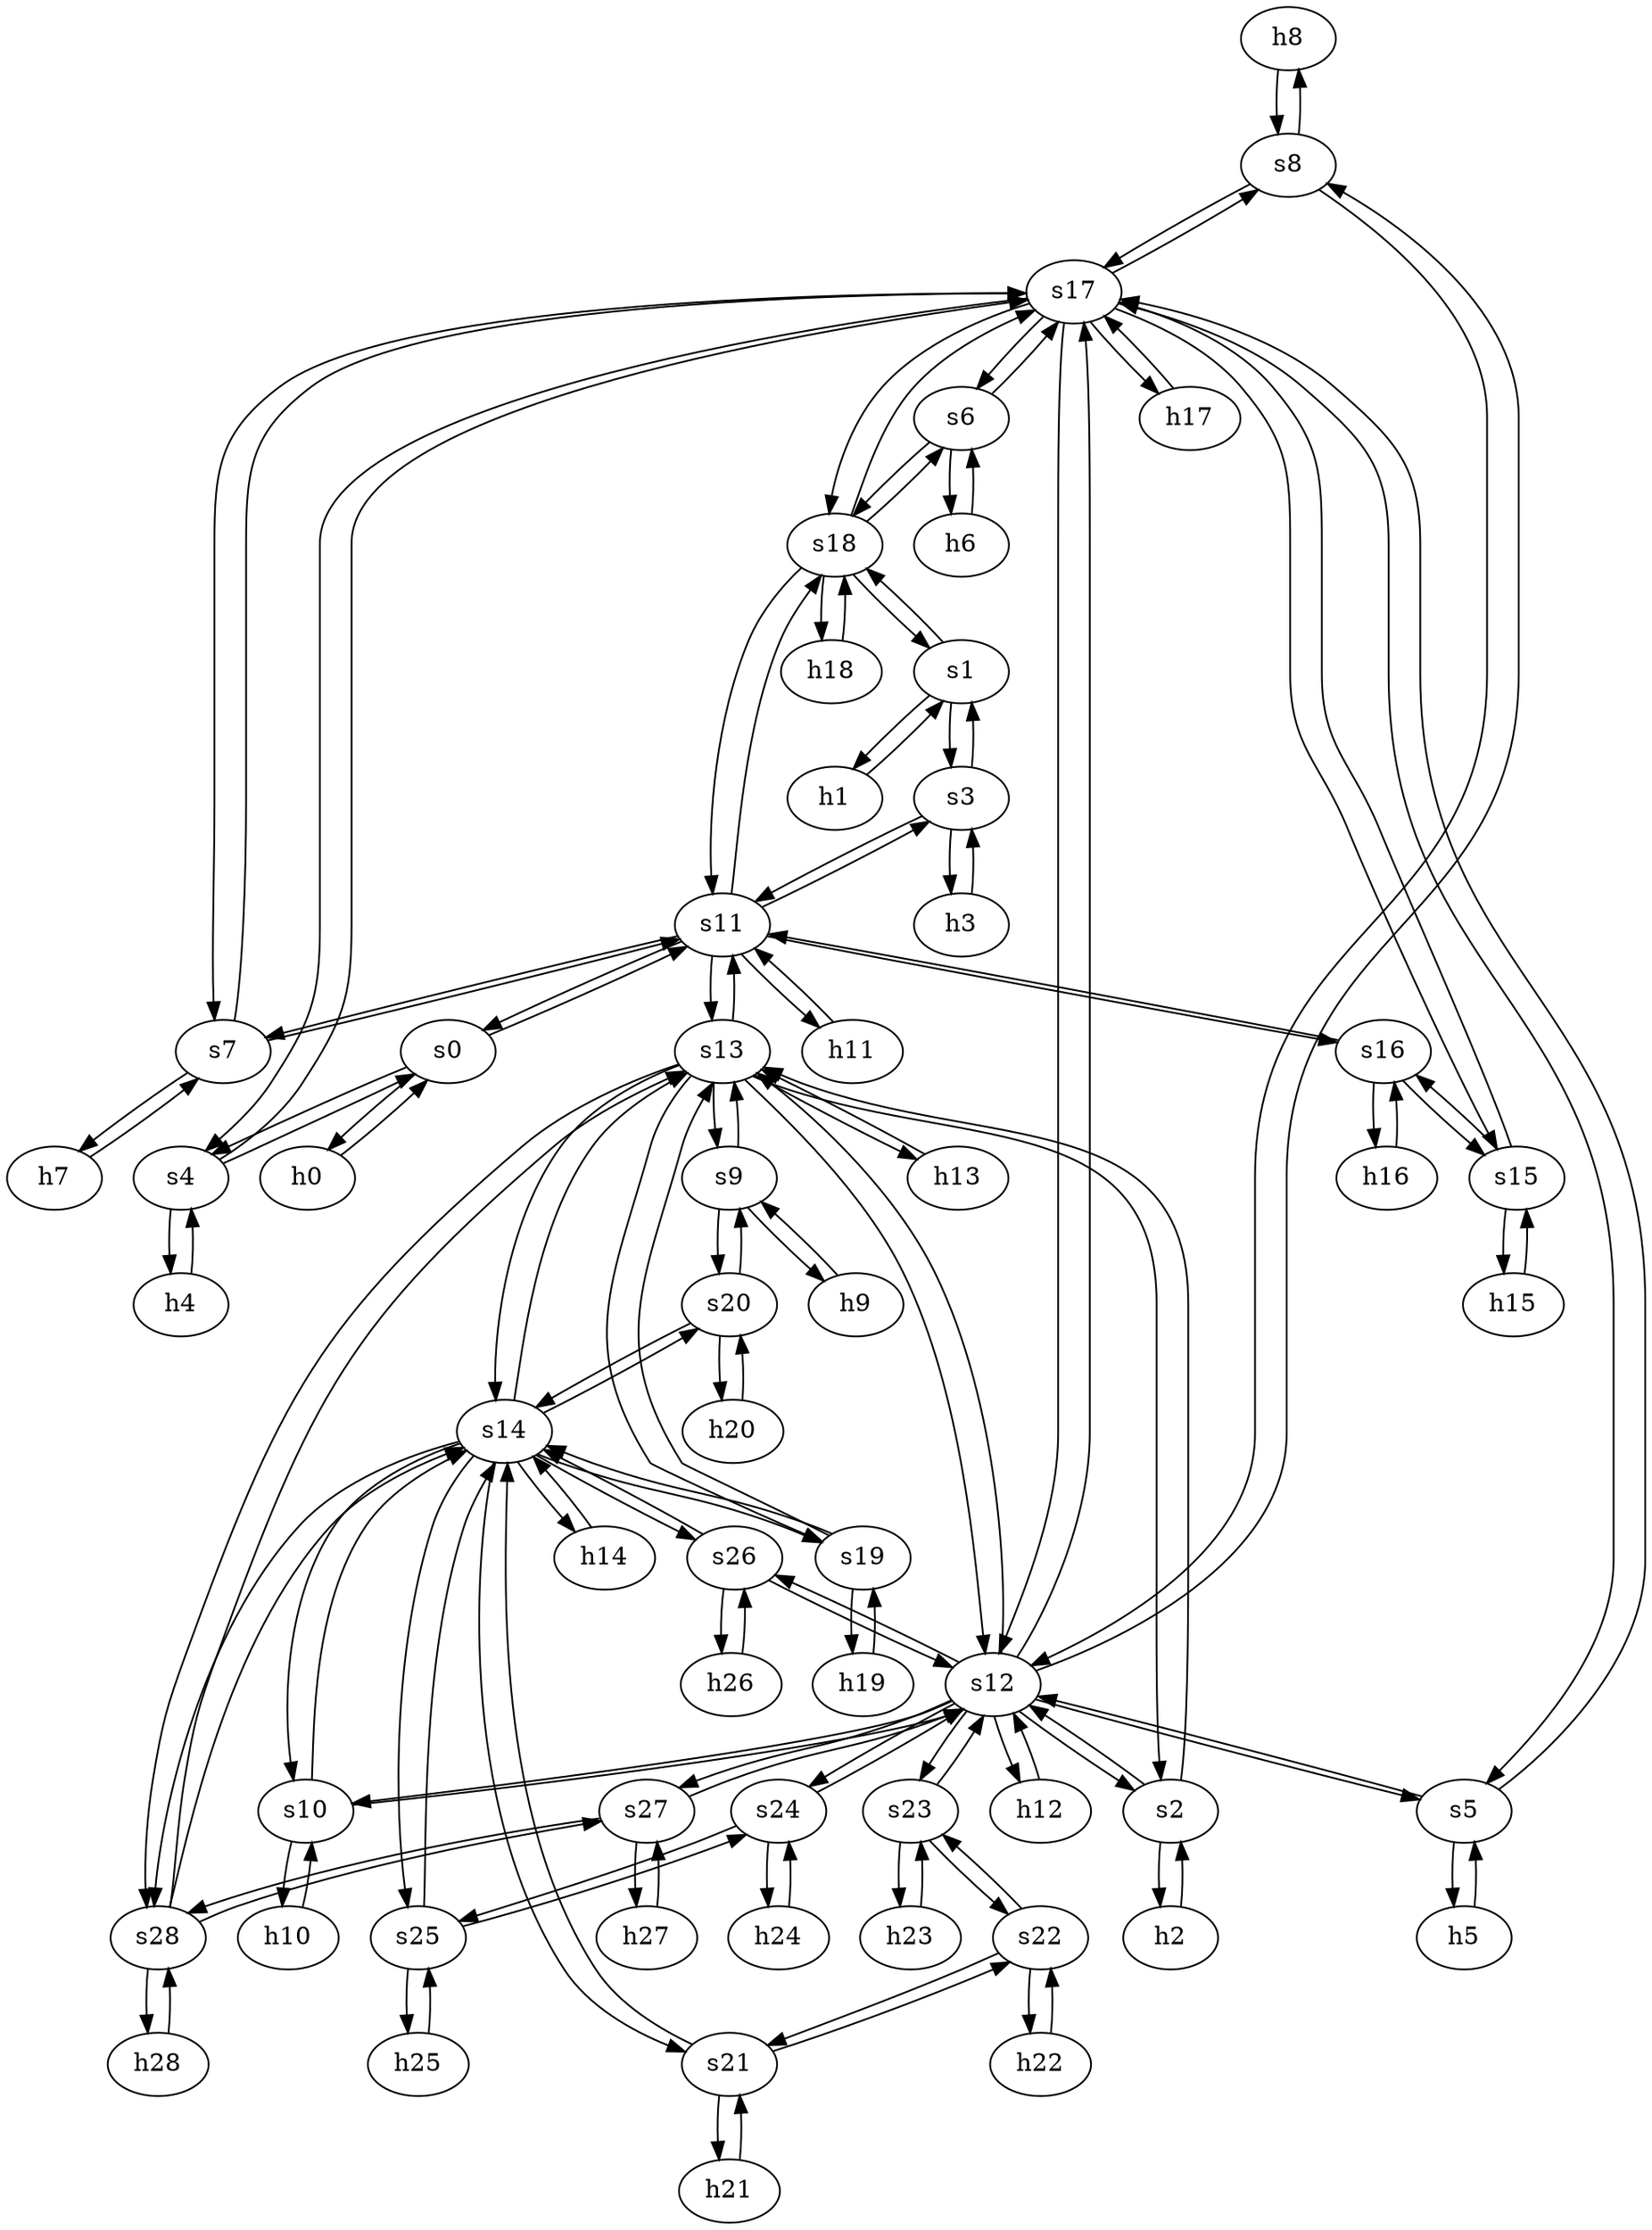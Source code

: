strict digraph "Janet Backbone" {
	h8	 [ip="111.0.8.8",
		mac="00:00:00:00:8:8",
		type=host];
	s8	 [id=8,
		type=switch];
	h8 -> s8	 [capacity="1Gbps",
		cost=1,
		dst_port=1,
		src_port=1];
	h9	 [ip="111.0.9.9",
		mac="00:00:00:00:9:9",
		type=host];
	s9	 [id=9,
		type=switch];
	h9 -> s9	 [capacity="1Gbps",
		cost=1,
		dst_port=1,
		src_port=1];
	h26	 [ip="111.0.26.26",
		mac="00:00:00:00:26:26",
		type=host];
	s26	 [id=26,
		type=switch];
	h26 -> s26	 [capacity="1Gbps",
		cost=1,
		dst_port=1,
		src_port=1];
	h2	 [ip="111.0.2.2",
		mac="00:00:00:00:2:2",
		type=host];
	s2	 [id=2,
		type=switch];
	h2 -> s2	 [capacity="1Gbps",
		cost=1,
		dst_port=1,
		src_port=1];
	h3	 [ip="111.0.3.3",
		mac="00:00:00:00:3:3",
		type=host];
	s3	 [id=3,
		type=switch];
	h3 -> s3	 [capacity="1Gbps",
		cost=1,
		dst_port=1,
		src_port=1];
	h0	 [ip="111.0.0.0",
		mac="00:00:00:00:0:0",
		type=host];
	s0	 [id=0,
		type=switch];
	h0 -> s0	 [capacity="1Gbps",
		cost=1,
		dst_port=1,
		src_port=1];
	h1	 [ip="111.0.1.1",
		mac="00:00:00:00:1:1",
		type=host];
	s1	 [id=1,
		type=switch];
	h1 -> s1	 [capacity="1Gbps",
		cost=1,
		dst_port=1,
		src_port=1];
	h6	 [ip="111.0.6.6",
		mac="00:00:00:00:6:6",
		type=host];
	s6	 [id=6,
		type=switch];
	h6 -> s6	 [capacity="1Gbps",
		cost=1,
		dst_port=1,
		src_port=1];
	h7	 [ip="111.0.7.7",
		mac="00:00:00:00:7:7",
		type=host];
	s7	 [id=7,
		type=switch];
	h7 -> s7	 [capacity="1Gbps",
		cost=1,
		dst_port=1,
		src_port=1];
	h4	 [ip="111.0.4.4",
		mac="00:00:00:00:4:4",
		type=host];
	s4	 [id=4,
		type=switch];
	h4 -> s4	 [capacity="1Gbps",
		cost=1,
		dst_port=1,
		src_port=1];
	h5	 [ip="111.0.5.5",
		mac="00:00:00:00:5:5",
		type=host];
	s5	 [id=5,
		type=switch];
	h5 -> s5	 [capacity="1Gbps",
		cost=1,
		dst_port=1,
		src_port=1];
	h23	 [ip="111.0.23.23",
		mac="00:00:00:00:23:23",
		type=host];
	s23	 [id=23,
		type=switch];
	h23 -> s23	 [capacity="1Gbps",
		cost=1,
		dst_port=1,
		src_port=1];
	h22	 [ip="111.0.22.22",
		mac="00:00:00:00:22:22",
		type=host];
	s22	 [id=22,
		type=switch];
	h22 -> s22	 [capacity="1Gbps",
		cost=1,
		dst_port=1,
		src_port=1];
	h21	 [ip="111.0.21.21",
		mac="00:00:00:00:21:21",
		type=host];
	s21	 [id=21,
		type=switch];
	h21 -> s21	 [capacity="1Gbps",
		cost=1,
		dst_port=1,
		src_port=1];
	s9 -> h9	 [capacity="1Gbps",
		cost=1,
		dst_port=1,
		src_port=1];
	s20	 [id=20,
		type=switch];
	s9 -> s20	 [capacity="1Gbps",
		cost=1,
		dst_port=2,
		src_port=2];
	s13	 [id=13,
		type=switch];
	s9 -> s13	 [capacity="1Gbps",
		cost=1,
		dst_port=3,
		src_port=3];
	s12	 [id=12,
		type=switch];
	s8 -> s12	 [capacity="1Gbps",
		cost=1,
		dst_port=4,
		src_port=3];
	s17	 [id=17,
		type=switch];
	s8 -> s17	 [capacity="1Gbps",
		cost=1,
		dst_port=6,
		src_port=2];
	s8 -> h8	 [capacity="1Gbps",
		cost=1,
		dst_port=1,
		src_port=1];
	h28	 [ip="111.0.28.28",
		mac="00:00:00:00:28:28",
		type=host];
	s28	 [id=28,
		type=switch];
	h28 -> s28	 [capacity="1Gbps",
		cost=1,
		dst_port=1,
		src_port=1];
	s11	 [id=11,
		type=switch];
	s3 -> s11	 [capacity="1Gbps",
		cost=1,
		dst_port=3,
		src_port=3];
	s3 -> h3	 [capacity="1Gbps",
		cost=1,
		dst_port=1,
		src_port=1];
	s3 -> s1	 [capacity="1Gbps",
		cost=1,
		dst_port=3,
		src_port=2];
	s2 -> s12	 [capacity="1Gbps",
		cost=1,
		dst_port=2,
		src_port=2];
	s2 -> h2	 [capacity="1Gbps",
		cost=1,
		dst_port=1,
		src_port=1];
	s2 -> s13	 [capacity="1Gbps",
		cost=1,
		dst_port=2,
		src_port=3];
	s1 -> s3	 [capacity="1Gbps",
		cost=1,
		dst_port=2,
		src_port=3];
	s1 -> h1	 [capacity="1Gbps",
		cost=1,
		dst_port=1,
		src_port=1];
	s18	 [id=18,
		type=switch];
	s1 -> s18	 [capacity="1Gbps",
		cost=1,
		dst_port=2,
		src_port=2];
	s0 -> s4	 [capacity="1Gbps",
		cost=1,
		dst_port=2,
		src_port=3];
	s0 -> s11	 [capacity="1Gbps",
		cost=1,
		dst_port=2,
		src_port=2];
	s0 -> h0	 [capacity="1Gbps",
		cost=1,
		dst_port=1,
		src_port=1];
	s7 -> h7	 [capacity="1Gbps",
		cost=1,
		dst_port=1,
		src_port=1];
	s7 -> s17	 [capacity="1Gbps",
		cost=1,
		dst_port=5,
		src_port=2];
	s7 -> s11	 [capacity="1Gbps",
		cost=1,
		dst_port=4,
		src_port=3];
	s6 -> s18	 [capacity="1Gbps",
		cost=1,
		dst_port=3,
		src_port=3];
	s6 -> h6	 [capacity="1Gbps",
		cost=1,
		dst_port=1,
		src_port=1];
	s6 -> s17	 [capacity="1Gbps",
		cost=1,
		dst_port=4,
		src_port=2];
	s5 -> s12	 [capacity="1Gbps",
		cost=1,
		dst_port=3,
		src_port=3];
	s5 -> h5	 [capacity="1Gbps",
		cost=1,
		dst_port=1,
		src_port=1];
	s5 -> s17	 [capacity="1Gbps",
		cost=1,
		dst_port=3,
		src_port=2];
	s4 -> s0	 [capacity="1Gbps",
		cost=1,
		dst_port=3,
		src_port=2];
	s4 -> h4	 [capacity="1Gbps",
		cost=1,
		dst_port=1,
		src_port=1];
	s4 -> s17	 [capacity="1Gbps",
		cost=1,
		dst_port=2,
		src_port=3];
	h20	 [ip="111.0.20.20",
		mac="00:00:00:00:20:20",
		type=host];
	h20 -> s20	 [capacity="1Gbps",
		cost=1,
		dst_port=1,
		src_port=1];
	s19	 [id=19,
		type=switch];
	s14	 [id=14,
		type=switch];
	s19 -> s14	 [capacity="1Gbps",
		cost=1,
		dst_port=4,
		src_port=3];
	h19	 [ip="111.0.19.19",
		mac="00:00:00:00:19:19",
		type=host];
	s19 -> h19	 [capacity="1Gbps",
		cost=1,
		dst_port=1,
		src_port=1];
	s19 -> s13	 [capacity="1Gbps",
		cost=1,
		dst_port=7,
		src_port=2];
	s18 -> s6	 [capacity="1Gbps",
		cost=1,
		dst_port=3,
		src_port=3];
	s18 -> s17	 [capacity="1Gbps",
		cost=1,
		dst_port=9,
		src_port=5];
	s18 -> s11	 [capacity="1Gbps",
		cost=1,
		dst_port=7,
		src_port=4];
	h18	 [ip="111.0.18.18",
		mac="00:00:00:00:18:18",
		type=host];
	s18 -> h18	 [capacity="1Gbps",
		cost=1,
		dst_port=1,
		src_port=1];
	s18 -> s1	 [capacity="1Gbps",
		cost=1,
		dst_port=2,
		src_port=2];
	s13 -> s12	 [capacity="1Gbps",
		cost=1,
		dst_port=6,
		src_port=5];
	s13 -> s14	 [capacity="1Gbps",
		cost=1,
		dst_port=3,
		src_port=6];
	s13 -> s19	 [capacity="1Gbps",
		cost=1,
		dst_port=2,
		src_port=7];
	s13 -> s9	 [capacity="1Gbps",
		cost=1,
		dst_port=3,
		src_port=3];
	h13	 [ip="111.0.13.13",
		mac="00:00:00:00:13:13",
		type=host];
	s13 -> h13	 [capacity="1Gbps",
		cost=1,
		dst_port=1,
		src_port=1];
	s13 -> s2	 [capacity="1Gbps",
		cost=1,
		dst_port=3,
		src_port=2];
	s13 -> s11	 [capacity="1Gbps",
		cost=1,
		dst_port=5,
		src_port=4];
	s13 -> s28	 [capacity="1Gbps",
		cost=1,
		dst_port=2,
		src_port=8];
	s12 -> s8	 [capacity="1Gbps",
		cost=1,
		dst_port=3,
		src_port=4];
	s10	 [id=10,
		type=switch];
	s12 -> s10	 [capacity="1Gbps",
		cost=1,
		dst_port=2,
		src_port=5];
	s12 -> s5	 [capacity="1Gbps",
		cost=1,
		dst_port=3,
		src_port=3];
	s12 -> s2	 [capacity="1Gbps",
		cost=1,
		dst_port=2,
		src_port=2];
	s24	 [id=24,
		type=switch];
	s12 -> s24	 [capacity="1Gbps",
		cost=1,
		dst_port=2,
		src_port=9];
	s12 -> s17	 [capacity="1Gbps",
		cost=1,
		dst_port=7,
		src_port=7];
	s12 -> s26	 [capacity="1Gbps",
		cost=1,
		dst_port=2,
		src_port=10];
	h12	 [ip="111.0.12.12",
		mac="00:00:00:00:12:12",
		type=host];
	s12 -> h12	 [capacity="1Gbps",
		cost=1,
		dst_port=1,
		src_port=1];
	s27	 [id=27,
		type=switch];
	s12 -> s27	 [capacity="1Gbps",
		cost=1,
		dst_port=2,
		src_port=11];
	s12 -> s13	 [capacity="1Gbps",
		cost=1,
		dst_port=5,
		src_port=6];
	s12 -> s23	 [capacity="1Gbps",
		cost=1,
		dst_port=2,
		src_port=8];
	s11 -> s3	 [capacity="1Gbps",
		cost=1,
		dst_port=3,
		src_port=3];
	s11 -> s7	 [capacity="1Gbps",
		cost=1,
		dst_port=3,
		src_port=4];
	s11 -> s0	 [capacity="1Gbps",
		cost=1,
		dst_port=2,
		src_port=2];
	s11 -> s18	 [capacity="1Gbps",
		cost=1,
		dst_port=4,
		src_port=7];
	h11	 [ip="111.0.11.11",
		mac="00:00:00:00:11:11",
		type=host];
	s11 -> h11	 [capacity="1Gbps",
		cost=1,
		dst_port=1,
		src_port=1];
	s16	 [id=16,
		type=switch];
	s11 -> s16	 [capacity="1Gbps",
		cost=1,
		dst_port=2,
		src_port=6];
	s11 -> s13	 [capacity="1Gbps",
		cost=1,
		dst_port=4,
		src_port=5];
	s10 -> s12	 [capacity="1Gbps",
		cost=1,
		dst_port=5,
		src_port=2];
	s10 -> s14	 [capacity="1Gbps",
		cost=1,
		dst_port=2,
		src_port=3];
	h10	 [ip="111.0.10.10",
		mac="00:00:00:00:10:10",
		type=host];
	s10 -> h10	 [capacity="1Gbps",
		cost=1,
		dst_port=1,
		src_port=1];
	s17 -> s12	 [capacity="1Gbps",
		cost=1,
		dst_port=7,
		src_port=7];
	s17 -> s7	 [capacity="1Gbps",
		cost=1,
		dst_port=2,
		src_port=5];
	s17 -> s8	 [capacity="1Gbps",
		cost=1,
		dst_port=2,
		src_port=6];
	s17 -> s18	 [capacity="1Gbps",
		cost=1,
		dst_port=5,
		src_port=9];
	s17 -> s5	 [capacity="1Gbps",
		cost=1,
		dst_port=2,
		src_port=3];
	s17 -> s6	 [capacity="1Gbps",
		cost=1,
		dst_port=2,
		src_port=4];
	s17 -> s4	 [capacity="1Gbps",
		cost=1,
		dst_port=3,
		src_port=2];
	s15	 [id=15,
		type=switch];
	s17 -> s15	 [capacity="1Gbps",
		cost=1,
		dst_port=3,
		src_port=8];
	h17	 [ip="111.0.17.17",
		mac="00:00:00:00:17:17",
		type=host];
	s17 -> h17	 [capacity="1Gbps",
		cost=1,
		dst_port=1,
		src_port=1];
	h16	 [ip="111.0.16.16",
		mac="00:00:00:00:16:16",
		type=host];
	s16 -> h16	 [capacity="1Gbps",
		cost=1,
		dst_port=1,
		src_port=1];
	s16 -> s15	 [capacity="1Gbps",
		cost=1,
		dst_port=2,
		src_port=3];
	s16 -> s11	 [capacity="1Gbps",
		cost=1,
		dst_port=6,
		src_port=2];
	s15 -> s17	 [capacity="1Gbps",
		cost=1,
		dst_port=8,
		src_port=3];
	s15 -> s16	 [capacity="1Gbps",
		cost=1,
		dst_port=3,
		src_port=2];
	h15	 [ip="111.0.15.15",
		mac="00:00:00:00:15:15",
		type=host];
	s15 -> h15	 [capacity="1Gbps",
		cost=1,
		dst_port=1,
		src_port=1];
	s14 -> s19	 [capacity="1Gbps",
		cost=1,
		dst_port=3,
		src_port=4];
	s14 -> s20	 [capacity="1Gbps",
		cost=1,
		dst_port=3,
		src_port=5];
	s14 -> s10	 [capacity="1Gbps",
		cost=1,
		dst_port=3,
		src_port=2];
	h14	 [ip="111.0.14.14",
		mac="00:00:00:00:14:14",
		type=host];
	s14 -> h14	 [capacity="1Gbps",
		cost=1,
		dst_port=1,
		src_port=1];
	s14 -> s26	 [capacity="1Gbps",
		cost=1,
		dst_port=3,
		src_port=8];
	s14 -> s13	 [capacity="1Gbps",
		cost=1,
		dst_port=6,
		src_port=3];
	s14 -> s21	 [capacity="1Gbps",
		cost=1,
		dst_port=2,
		src_port=6];
	s25	 [id=25,
		type=switch];
	s14 -> s25	 [capacity="1Gbps",
		cost=1,
		dst_port=2,
		src_port=7];
	s14 -> s28	 [capacity="1Gbps",
		cost=1,
		dst_port=3,
		src_port=9];
	h25	 [ip="111.0.25.25",
		mac="00:00:00:00:25:25",
		type=host];
	h25 -> s25	 [capacity="1Gbps",
		cost=1,
		dst_port=1,
		src_port=1];
	h18 -> s18	 [capacity="1Gbps",
		cost=1,
		dst_port=1,
		src_port=1];
	h19 -> s19	 [capacity="1Gbps",
		cost=1,
		dst_port=1,
		src_port=1];
	s25 -> s14	 [capacity="1Gbps",
		cost=1,
		dst_port=7,
		src_port=2];
	s25 -> s24	 [capacity="1Gbps",
		cost=1,
		dst_port=3,
		src_port=3];
	s25 -> h25	 [capacity="1Gbps",
		cost=1,
		dst_port=1,
		src_port=1];
	h10 -> s10	 [capacity="1Gbps",
		cost=1,
		dst_port=1,
		src_port=1];
	h11 -> s11	 [capacity="1Gbps",
		cost=1,
		dst_port=1,
		src_port=1];
	h12 -> s12	 [capacity="1Gbps",
		cost=1,
		dst_port=1,
		src_port=1];
	h13 -> s13	 [capacity="1Gbps",
		cost=1,
		dst_port=1,
		src_port=1];
	h14 -> s14	 [capacity="1Gbps",
		cost=1,
		dst_port=1,
		src_port=1];
	h15 -> s15	 [capacity="1Gbps",
		cost=1,
		dst_port=1,
		src_port=1];
	h16 -> s16	 [capacity="1Gbps",
		cost=1,
		dst_port=1,
		src_port=1];
	h17 -> s17	 [capacity="1Gbps",
		cost=1,
		dst_port=1,
		src_port=1];
	s22 -> h22	 [capacity="1Gbps",
		cost=1,
		dst_port=1,
		src_port=1];
	s22 -> s23	 [capacity="1Gbps",
		cost=1,
		dst_port=3,
		src_port=3];
	s22 -> s21	 [capacity="1Gbps",
		cost=1,
		dst_port=3,
		src_port=2];
	s23 -> s12	 [capacity="1Gbps",
		cost=1,
		dst_port=8,
		src_port=2];
	s23 -> h23	 [capacity="1Gbps",
		cost=1,
		dst_port=1,
		src_port=1];
	s23 -> s22	 [capacity="1Gbps",
		cost=1,
		dst_port=3,
		src_port=3];
	s20 -> s14	 [capacity="1Gbps",
		cost=1,
		dst_port=5,
		src_port=3];
	s20 -> s9	 [capacity="1Gbps",
		cost=1,
		dst_port=2,
		src_port=2];
	s20 -> h20	 [capacity="1Gbps",
		cost=1,
		dst_port=1,
		src_port=1];
	s21 -> s14	 [capacity="1Gbps",
		cost=1,
		dst_port=6,
		src_port=2];
	s21 -> h21	 [capacity="1Gbps",
		cost=1,
		dst_port=1,
		src_port=1];
	s21 -> s22	 [capacity="1Gbps",
		cost=1,
		dst_port=2,
		src_port=3];
	s26 -> s12	 [capacity="1Gbps",
		cost=1,
		dst_port=10,
		src_port=2];
	s26 -> s14	 [capacity="1Gbps",
		cost=1,
		dst_port=8,
		src_port=3];
	s26 -> h26	 [capacity="1Gbps",
		cost=1,
		dst_port=1,
		src_port=1];
	s27 -> s12	 [capacity="1Gbps",
		cost=1,
		dst_port=11,
		src_port=2];
	s27 -> s28	 [capacity="1Gbps",
		cost=1,
		dst_port=4,
		src_port=3];
	h27	 [ip="111.0.27.27",
		mac="00:00:00:00:27:27",
		type=host];
	s27 -> h27	 [capacity="1Gbps",
		cost=1,
		dst_port=1,
		src_port=1];
	s24 -> s12	 [capacity="1Gbps",
		cost=1,
		dst_port=9,
		src_port=2];
	h24	 [ip="111.0.24.24",
		mac="00:00:00:00:24:24",
		type=host];
	s24 -> h24	 [capacity="1Gbps",
		cost=1,
		dst_port=1,
		src_port=1];
	s24 -> s25	 [capacity="1Gbps",
		cost=1,
		dst_port=3,
		src_port=3];
	h24 -> s24	 [capacity="1Gbps",
		cost=1,
		dst_port=1,
		src_port=1];
	s28 -> s14	 [capacity="1Gbps",
		cost=1,
		dst_port=9,
		src_port=3];
	s28 -> h28	 [capacity="1Gbps",
		cost=1,
		dst_port=1,
		src_port=1];
	s28 -> s27	 [capacity="1Gbps",
		cost=1,
		dst_port=3,
		src_port=4];
	s28 -> s13	 [capacity="1Gbps",
		cost=1,
		dst_port=8,
		src_port=2];
	h27 -> s27	 [capacity="1Gbps",
		cost=1,
		dst_port=1,
		src_port=1];
}
